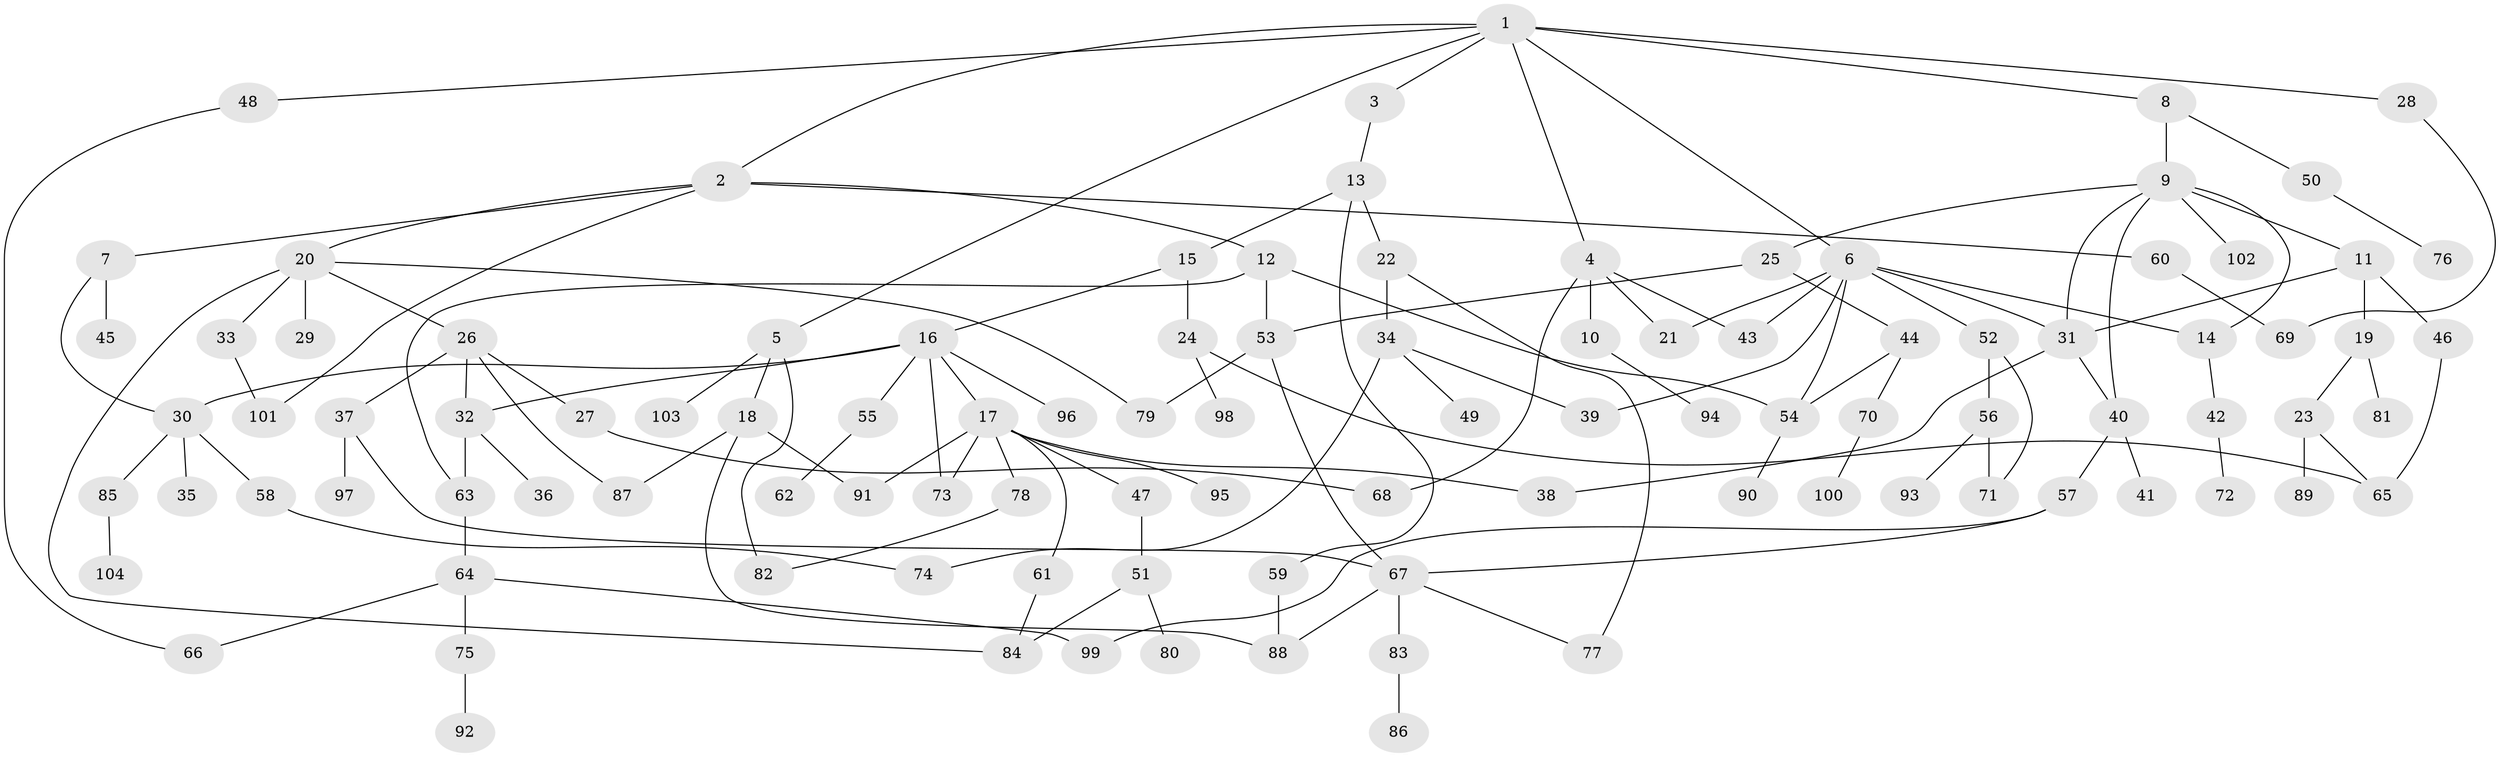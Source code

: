 // Generated by graph-tools (version 1.1) at 2025/49/03/09/25 03:49:27]
// undirected, 104 vertices, 138 edges
graph export_dot {
graph [start="1"]
  node [color=gray90,style=filled];
  1;
  2;
  3;
  4;
  5;
  6;
  7;
  8;
  9;
  10;
  11;
  12;
  13;
  14;
  15;
  16;
  17;
  18;
  19;
  20;
  21;
  22;
  23;
  24;
  25;
  26;
  27;
  28;
  29;
  30;
  31;
  32;
  33;
  34;
  35;
  36;
  37;
  38;
  39;
  40;
  41;
  42;
  43;
  44;
  45;
  46;
  47;
  48;
  49;
  50;
  51;
  52;
  53;
  54;
  55;
  56;
  57;
  58;
  59;
  60;
  61;
  62;
  63;
  64;
  65;
  66;
  67;
  68;
  69;
  70;
  71;
  72;
  73;
  74;
  75;
  76;
  77;
  78;
  79;
  80;
  81;
  82;
  83;
  84;
  85;
  86;
  87;
  88;
  89;
  90;
  91;
  92;
  93;
  94;
  95;
  96;
  97;
  98;
  99;
  100;
  101;
  102;
  103;
  104;
  1 -- 2;
  1 -- 3;
  1 -- 4;
  1 -- 5;
  1 -- 6;
  1 -- 8;
  1 -- 28;
  1 -- 48;
  2 -- 7;
  2 -- 12;
  2 -- 20;
  2 -- 60;
  2 -- 101;
  3 -- 13;
  4 -- 10;
  4 -- 21;
  4 -- 68;
  4 -- 43;
  5 -- 18;
  5 -- 82;
  5 -- 103;
  6 -- 39;
  6 -- 43;
  6 -- 52;
  6 -- 14;
  6 -- 54;
  6 -- 21;
  6 -- 31;
  7 -- 45;
  7 -- 30;
  8 -- 9;
  8 -- 50;
  9 -- 11;
  9 -- 14;
  9 -- 25;
  9 -- 102;
  9 -- 40;
  9 -- 31;
  10 -- 94;
  11 -- 19;
  11 -- 31;
  11 -- 46;
  12 -- 54;
  12 -- 63;
  12 -- 53;
  13 -- 15;
  13 -- 22;
  13 -- 59;
  14 -- 42;
  15 -- 16;
  15 -- 24;
  16 -- 17;
  16 -- 30;
  16 -- 32;
  16 -- 55;
  16 -- 96;
  16 -- 73;
  17 -- 47;
  17 -- 61;
  17 -- 73;
  17 -- 78;
  17 -- 91;
  17 -- 95;
  17 -- 38;
  18 -- 87;
  18 -- 88;
  18 -- 91;
  19 -- 23;
  19 -- 81;
  20 -- 26;
  20 -- 29;
  20 -- 33;
  20 -- 79;
  20 -- 84;
  22 -- 34;
  22 -- 77;
  23 -- 89;
  23 -- 65;
  24 -- 65;
  24 -- 98;
  25 -- 44;
  25 -- 53;
  26 -- 27;
  26 -- 37;
  26 -- 32;
  26 -- 87;
  27 -- 68;
  28 -- 69;
  30 -- 35;
  30 -- 58;
  30 -- 85;
  31 -- 38;
  31 -- 40;
  32 -- 36;
  32 -- 63;
  33 -- 101;
  34 -- 49;
  34 -- 39;
  34 -- 74;
  37 -- 97;
  37 -- 67;
  40 -- 41;
  40 -- 57;
  42 -- 72;
  44 -- 70;
  44 -- 54;
  46 -- 65;
  47 -- 51;
  48 -- 66;
  50 -- 76;
  51 -- 80;
  51 -- 84;
  52 -- 56;
  52 -- 71;
  53 -- 67;
  53 -- 79;
  54 -- 90;
  55 -- 62;
  56 -- 93;
  56 -- 71;
  57 -- 99;
  57 -- 67;
  58 -- 74;
  59 -- 88;
  60 -- 69;
  61 -- 84;
  63 -- 64;
  64 -- 75;
  64 -- 99;
  64 -- 66;
  67 -- 77;
  67 -- 83;
  67 -- 88;
  70 -- 100;
  75 -- 92;
  78 -- 82;
  83 -- 86;
  85 -- 104;
}
